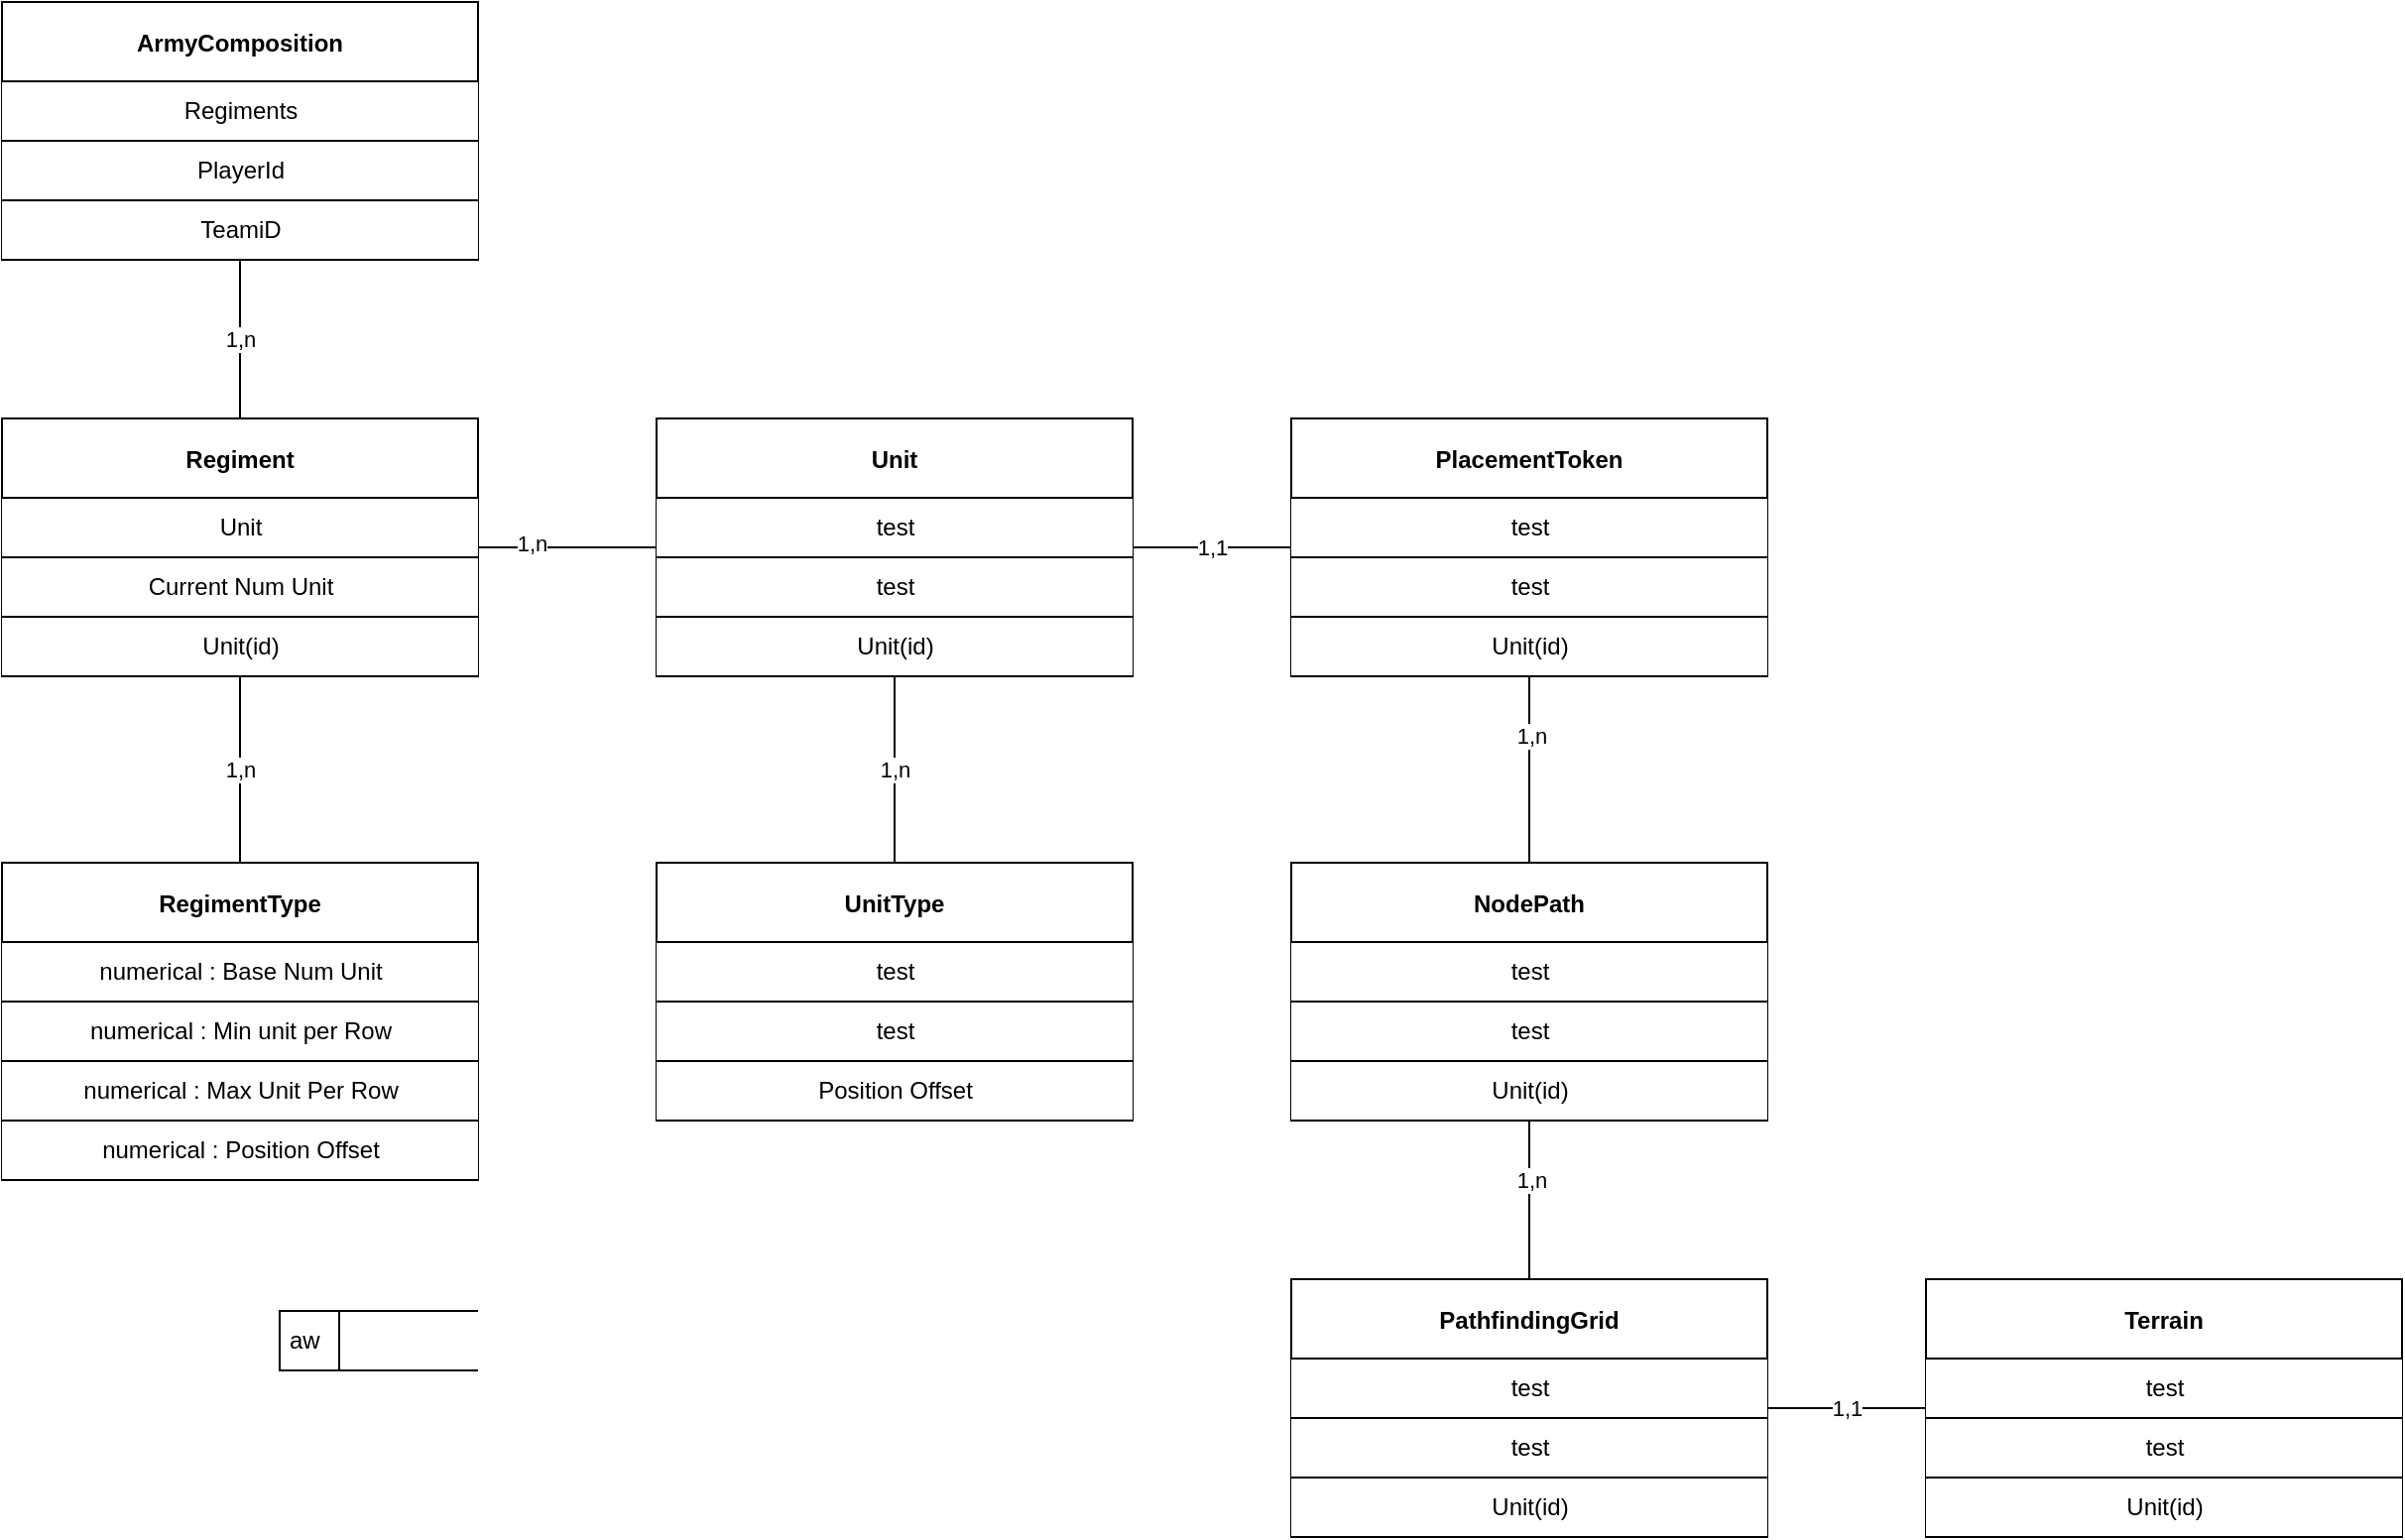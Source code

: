 <mxfile>
    <diagram id="Kc6QgKSxk-y7xIfN2u-R" name="Page-1">
        <mxGraphModel dx="1374" dy="753" grid="1" gridSize="10" guides="1" tooltips="1" connect="1" arrows="1" fold="1" page="1" pageScale="1" pageWidth="1169" pageHeight="827" math="0" shadow="0">
            <root>
                <mxCell id="0"/>
                <mxCell id="1" parent="0"/>
                <mxCell id="67" value="" style="edgeStyle=none;html=1;strokeColor=none;" edge="1" parent="1" source="39" target="63">
                    <mxGeometry relative="1" as="geometry"/>
                </mxCell>
                <mxCell id="92" value="1,n" style="edgeStyle=none;html=1;endArrow=none;endFill=0;strokeColor=default;" edge="1" parent="1" source="39" target="88">
                    <mxGeometry relative="1" as="geometry"/>
                </mxCell>
                <mxCell id="39" value="Regiment" style="swimlane;fontStyle=1;childLayout=stackLayout;horizontal=1;startSize=40;fillColor=#ffffff;horizontalStack=0;resizeParent=1;resizeParentMax=0;resizeLast=0;collapsible=0;marginBottom=0;swimlaneFillColor=#ffffff;" vertex="1" parent="1">
                    <mxGeometry x="20" y="220" width="240" height="130" as="geometry"/>
                </mxCell>
                <mxCell id="41" value="Unit" style="html=1;dashed=0;whitespace=wrap;shape=partialRectangle;right=0;left=0;" vertex="1" parent="39">
                    <mxGeometry y="40" width="240" height="30" as="geometry"/>
                </mxCell>
                <mxCell id="53" value="Current Num Unit" style="html=1;dashed=0;whitespace=wrap;shape=partialRectangle;right=0;left=0;" vertex="1" parent="39">
                    <mxGeometry y="70" width="240" height="30" as="geometry"/>
                </mxCell>
                <mxCell id="42" value="Unit(id)" style="html=1;dashed=0;whitespace=wrap;shape=partialRectangle;right=0;left=0;" vertex="1" parent="39">
                    <mxGeometry y="100" width="240" height="30" as="geometry"/>
                </mxCell>
                <mxCell id="46" value="RegimentType" style="swimlane;fontStyle=1;childLayout=stackLayout;horizontal=1;startSize=40;fillColor=#ffffff;horizontalStack=0;resizeParent=1;resizeParentMax=0;resizeLast=0;collapsible=0;marginBottom=0;swimlaneFillColor=#ffffff;" vertex="1" parent="1">
                    <mxGeometry x="20" y="444" width="240" height="160" as="geometry"/>
                </mxCell>
                <mxCell id="47" value="numerical : Base Num Unit" style="html=1;dashed=0;whitespace=wrap;shape=partialRectangle;right=0;left=0;" vertex="1" parent="46">
                    <mxGeometry y="40" width="240" height="30" as="geometry"/>
                </mxCell>
                <mxCell id="52" value="numerical : Min unit per Row" style="html=1;dashed=0;whitespace=wrap;shape=partialRectangle;right=0;left=0;" vertex="1" parent="46">
                    <mxGeometry y="70" width="240" height="30" as="geometry"/>
                </mxCell>
                <mxCell id="48" value="numerical : Max Unit Per Row" style="html=1;dashed=0;whitespace=wrap;shape=partialRectangle;right=0;left=0;" vertex="1" parent="46">
                    <mxGeometry y="100" width="240" height="30" as="geometry"/>
                </mxCell>
                <mxCell id="99" value="numerical : Position Offset" style="html=1;dashed=0;whitespace=wrap;shape=partialRectangle;right=0;left=0;" vertex="1" parent="46">
                    <mxGeometry y="130" width="240" height="30" as="geometry"/>
                </mxCell>
                <mxCell id="58" value="UnitType" style="swimlane;fontStyle=1;childLayout=stackLayout;horizontal=1;startSize=40;fillColor=#ffffff;horizontalStack=0;resizeParent=1;resizeParentMax=0;resizeLast=0;collapsible=0;marginBottom=0;swimlaneFillColor=#ffffff;" vertex="1" parent="1">
                    <mxGeometry x="350" y="444" width="240" height="130" as="geometry"/>
                </mxCell>
                <mxCell id="59" value="test" style="html=1;dashed=0;whitespace=wrap;shape=partialRectangle;right=0;left=0;" vertex="1" parent="58">
                    <mxGeometry y="40" width="240" height="30" as="geometry"/>
                </mxCell>
                <mxCell id="60" value="test" style="html=1;dashed=0;whitespace=wrap;shape=partialRectangle;right=0;left=0;" vertex="1" parent="58">
                    <mxGeometry y="70" width="240" height="30" as="geometry"/>
                </mxCell>
                <mxCell id="61" value="Position Offset" style="html=1;dashed=0;whitespace=wrap;shape=partialRectangle;right=0;left=0;" vertex="1" parent="58">
                    <mxGeometry y="100" width="240" height="30" as="geometry"/>
                </mxCell>
                <mxCell id="62" value="1,n" style="endArrow=none;html=1;" edge="1" parent="1" source="46" target="39">
                    <mxGeometry width="50" height="50" relative="1" as="geometry">
                        <mxPoint x="-70" y="242" as="sourcePoint"/>
                        <mxPoint x="10" y="250" as="targetPoint"/>
                    </mxGeometry>
                </mxCell>
                <mxCell id="75" value="1,1" style="edgeStyle=none;html=1;strokeColor=default;endArrow=none;endFill=0;" edge="1" parent="1" source="63" target="71">
                    <mxGeometry relative="1" as="geometry"/>
                </mxCell>
                <mxCell id="63" value="Unit" style="swimlane;fontStyle=1;childLayout=stackLayout;horizontal=1;startSize=40;fillColor=#ffffff;horizontalStack=0;resizeParent=1;resizeParentMax=0;resizeLast=0;collapsible=0;marginBottom=0;swimlaneFillColor=#ffffff;" vertex="1" parent="1">
                    <mxGeometry x="350" y="220" width="240" height="130" as="geometry"/>
                </mxCell>
                <mxCell id="64" value="test" style="html=1;dashed=0;whitespace=wrap;shape=partialRectangle;right=0;left=0;" vertex="1" parent="63">
                    <mxGeometry y="40" width="240" height="30" as="geometry"/>
                </mxCell>
                <mxCell id="65" value="test" style="html=1;dashed=0;whitespace=wrap;shape=partialRectangle;right=0;left=0;" vertex="1" parent="63">
                    <mxGeometry y="70" width="240" height="30" as="geometry"/>
                </mxCell>
                <mxCell id="66" value="Unit(id)" style="html=1;dashed=0;whitespace=wrap;shape=partialRectangle;right=0;left=0;" vertex="1" parent="63">
                    <mxGeometry y="100" width="240" height="30" as="geometry"/>
                </mxCell>
                <mxCell id="68" value="1,n" style="endArrow=none;html=1;" edge="1" parent="1" source="63" target="58">
                    <mxGeometry width="50" height="50" relative="1" as="geometry">
                        <mxPoint x="610" y="400" as="sourcePoint"/>
                        <mxPoint x="720" y="400" as="targetPoint"/>
                    </mxGeometry>
                </mxCell>
                <mxCell id="69" value="" style="endArrow=none;html=1;" edge="1" parent="1" source="39" target="63">
                    <mxGeometry width="50" height="50" relative="1" as="geometry">
                        <mxPoint x="200" y="400" as="sourcePoint"/>
                        <mxPoint x="310" y="400" as="targetPoint"/>
                    </mxGeometry>
                </mxCell>
                <mxCell id="70" value="1,n" style="edgeLabel;html=1;align=center;verticalAlign=middle;resizable=0;points=[];" vertex="1" connectable="0" parent="69">
                    <mxGeometry x="-0.4" y="2" relative="1" as="geometry">
                        <mxPoint as="offset"/>
                    </mxGeometry>
                </mxCell>
                <mxCell id="80" value="" style="edgeStyle=none;html=1;endArrow=none;endFill=0;" edge="1" parent="1" source="71" target="76">
                    <mxGeometry relative="1" as="geometry"/>
                </mxCell>
                <mxCell id="86" value="1,n" style="edgeLabel;html=1;align=center;verticalAlign=middle;resizable=0;points=[];" vertex="1" connectable="0" parent="80">
                    <mxGeometry x="-0.362" y="1" relative="1" as="geometry">
                        <mxPoint as="offset"/>
                    </mxGeometry>
                </mxCell>
                <mxCell id="71" value="PlacementToken" style="swimlane;fontStyle=1;childLayout=stackLayout;horizontal=1;startSize=40;fillColor=#ffffff;horizontalStack=0;resizeParent=1;resizeParentMax=0;resizeLast=0;collapsible=0;marginBottom=0;swimlaneFillColor=#ffffff;" vertex="1" parent="1">
                    <mxGeometry x="670" y="220" width="240" height="130" as="geometry"/>
                </mxCell>
                <mxCell id="72" value="test" style="html=1;dashed=0;whitespace=wrap;shape=partialRectangle;right=0;left=0;" vertex="1" parent="71">
                    <mxGeometry y="40" width="240" height="30" as="geometry"/>
                </mxCell>
                <mxCell id="73" value="test" style="html=1;dashed=0;whitespace=wrap;shape=partialRectangle;right=0;left=0;" vertex="1" parent="71">
                    <mxGeometry y="70" width="240" height="30" as="geometry"/>
                </mxCell>
                <mxCell id="74" value="Unit(id)" style="html=1;dashed=0;whitespace=wrap;shape=partialRectangle;right=0;left=0;" vertex="1" parent="71">
                    <mxGeometry y="100" width="240" height="30" as="geometry"/>
                </mxCell>
                <mxCell id="85" value="" style="edgeStyle=none;html=1;endArrow=none;endFill=0;strokeColor=default;" edge="1" parent="1" source="76" target="81">
                    <mxGeometry relative="1" as="geometry"/>
                </mxCell>
                <mxCell id="87" value="1,n" style="edgeLabel;html=1;align=center;verticalAlign=middle;resizable=0;points=[];" vertex="1" connectable="0" parent="85">
                    <mxGeometry x="-0.25" y="1" relative="1" as="geometry">
                        <mxPoint as="offset"/>
                    </mxGeometry>
                </mxCell>
                <mxCell id="76" value="NodePath" style="swimlane;fontStyle=1;childLayout=stackLayout;horizontal=1;startSize=40;fillColor=#ffffff;horizontalStack=0;resizeParent=1;resizeParentMax=0;resizeLast=0;collapsible=0;marginBottom=0;swimlaneFillColor=#ffffff;" vertex="1" parent="1">
                    <mxGeometry x="670" y="444" width="240" height="130" as="geometry"/>
                </mxCell>
                <mxCell id="77" value="test" style="html=1;dashed=0;whitespace=wrap;shape=partialRectangle;right=0;left=0;" vertex="1" parent="76">
                    <mxGeometry y="40" width="240" height="30" as="geometry"/>
                </mxCell>
                <mxCell id="78" value="test" style="html=1;dashed=0;whitespace=wrap;shape=partialRectangle;right=0;left=0;" vertex="1" parent="76">
                    <mxGeometry y="70" width="240" height="30" as="geometry"/>
                </mxCell>
                <mxCell id="79" value="Unit(id)" style="html=1;dashed=0;whitespace=wrap;shape=partialRectangle;right=0;left=0;" vertex="1" parent="76">
                    <mxGeometry y="100" width="240" height="30" as="geometry"/>
                </mxCell>
                <mxCell id="97" value="1,1" style="edgeStyle=none;html=1;endArrow=none;endFill=0;strokeColor=default;" edge="1" parent="1" source="81" target="93">
                    <mxGeometry relative="1" as="geometry"/>
                </mxCell>
                <mxCell id="81" value="PathfindingGrid" style="swimlane;fontStyle=1;childLayout=stackLayout;horizontal=1;startSize=40;fillColor=#ffffff;horizontalStack=0;resizeParent=1;resizeParentMax=0;resizeLast=0;collapsible=0;marginBottom=0;swimlaneFillColor=#ffffff;" vertex="1" parent="1">
                    <mxGeometry x="670" y="654" width="240" height="130" as="geometry"/>
                </mxCell>
                <mxCell id="82" value="test" style="html=1;dashed=0;whitespace=wrap;shape=partialRectangle;right=0;left=0;" vertex="1" parent="81">
                    <mxGeometry y="40" width="240" height="30" as="geometry"/>
                </mxCell>
                <mxCell id="83" value="test" style="html=1;dashed=0;whitespace=wrap;shape=partialRectangle;right=0;left=0;" vertex="1" parent="81">
                    <mxGeometry y="70" width="240" height="30" as="geometry"/>
                </mxCell>
                <mxCell id="84" value="Unit(id)" style="html=1;dashed=0;whitespace=wrap;shape=partialRectangle;right=0;left=0;" vertex="1" parent="81">
                    <mxGeometry y="100" width="240" height="30" as="geometry"/>
                </mxCell>
                <mxCell id="88" value="ArmyComposition" style="swimlane;fontStyle=1;childLayout=stackLayout;horizontal=1;startSize=40;fillColor=#ffffff;horizontalStack=0;resizeParent=1;resizeParentMax=0;resizeLast=0;collapsible=0;marginBottom=0;swimlaneFillColor=#ffffff;" vertex="1" parent="1">
                    <mxGeometry x="20" y="10" width="240" height="130" as="geometry"/>
                </mxCell>
                <mxCell id="89" value="Regiments" style="html=1;dashed=0;whitespace=wrap;shape=partialRectangle;right=0;left=0;" vertex="1" parent="88">
                    <mxGeometry y="40" width="240" height="30" as="geometry"/>
                </mxCell>
                <mxCell id="90" value="PlayerId" style="html=1;dashed=0;whitespace=wrap;shape=partialRectangle;right=0;left=0;" vertex="1" parent="88">
                    <mxGeometry y="70" width="240" height="30" as="geometry"/>
                </mxCell>
                <mxCell id="91" value="TeamiD" style="html=1;dashed=0;whitespace=wrap;shape=partialRectangle;right=0;left=0;" vertex="1" parent="88">
                    <mxGeometry y="100" width="240" height="30" as="geometry"/>
                </mxCell>
                <mxCell id="93" value="Terrain" style="swimlane;fontStyle=1;childLayout=stackLayout;horizontal=1;startSize=40;fillColor=#ffffff;horizontalStack=0;resizeParent=1;resizeParentMax=0;resizeLast=0;collapsible=0;marginBottom=0;swimlaneFillColor=#ffffff;" vertex="1" parent="1">
                    <mxGeometry x="990" y="654" width="240" height="130" as="geometry"/>
                </mxCell>
                <mxCell id="94" value="test" style="html=1;dashed=0;whitespace=wrap;shape=partialRectangle;right=0;left=0;" vertex="1" parent="93">
                    <mxGeometry y="40" width="240" height="30" as="geometry"/>
                </mxCell>
                <mxCell id="95" value="test" style="html=1;dashed=0;whitespace=wrap;shape=partialRectangle;right=0;left=0;" vertex="1" parent="93">
                    <mxGeometry y="70" width="240" height="30" as="geometry"/>
                </mxCell>
                <mxCell id="96" value="Unit(id)" style="html=1;dashed=0;whitespace=wrap;shape=partialRectangle;right=0;left=0;" vertex="1" parent="93">
                    <mxGeometry y="100" width="240" height="30" as="geometry"/>
                </mxCell>
                <mxCell id="102" value="aw" style="html=1;dashed=0;whitespace=wrap;shape=mxgraph.dfd.dataStoreID;align=left;spacingLeft=3;points=[[0,0],[0.5,0],[1,0],[0,0.5],[1,0.5],[0,1],[0.5,1],[1,1]];" vertex="1" parent="1">
                    <mxGeometry x="160" y="670" width="100" height="30" as="geometry"/>
                </mxCell>
            </root>
        </mxGraphModel>
    </diagram>
</mxfile>